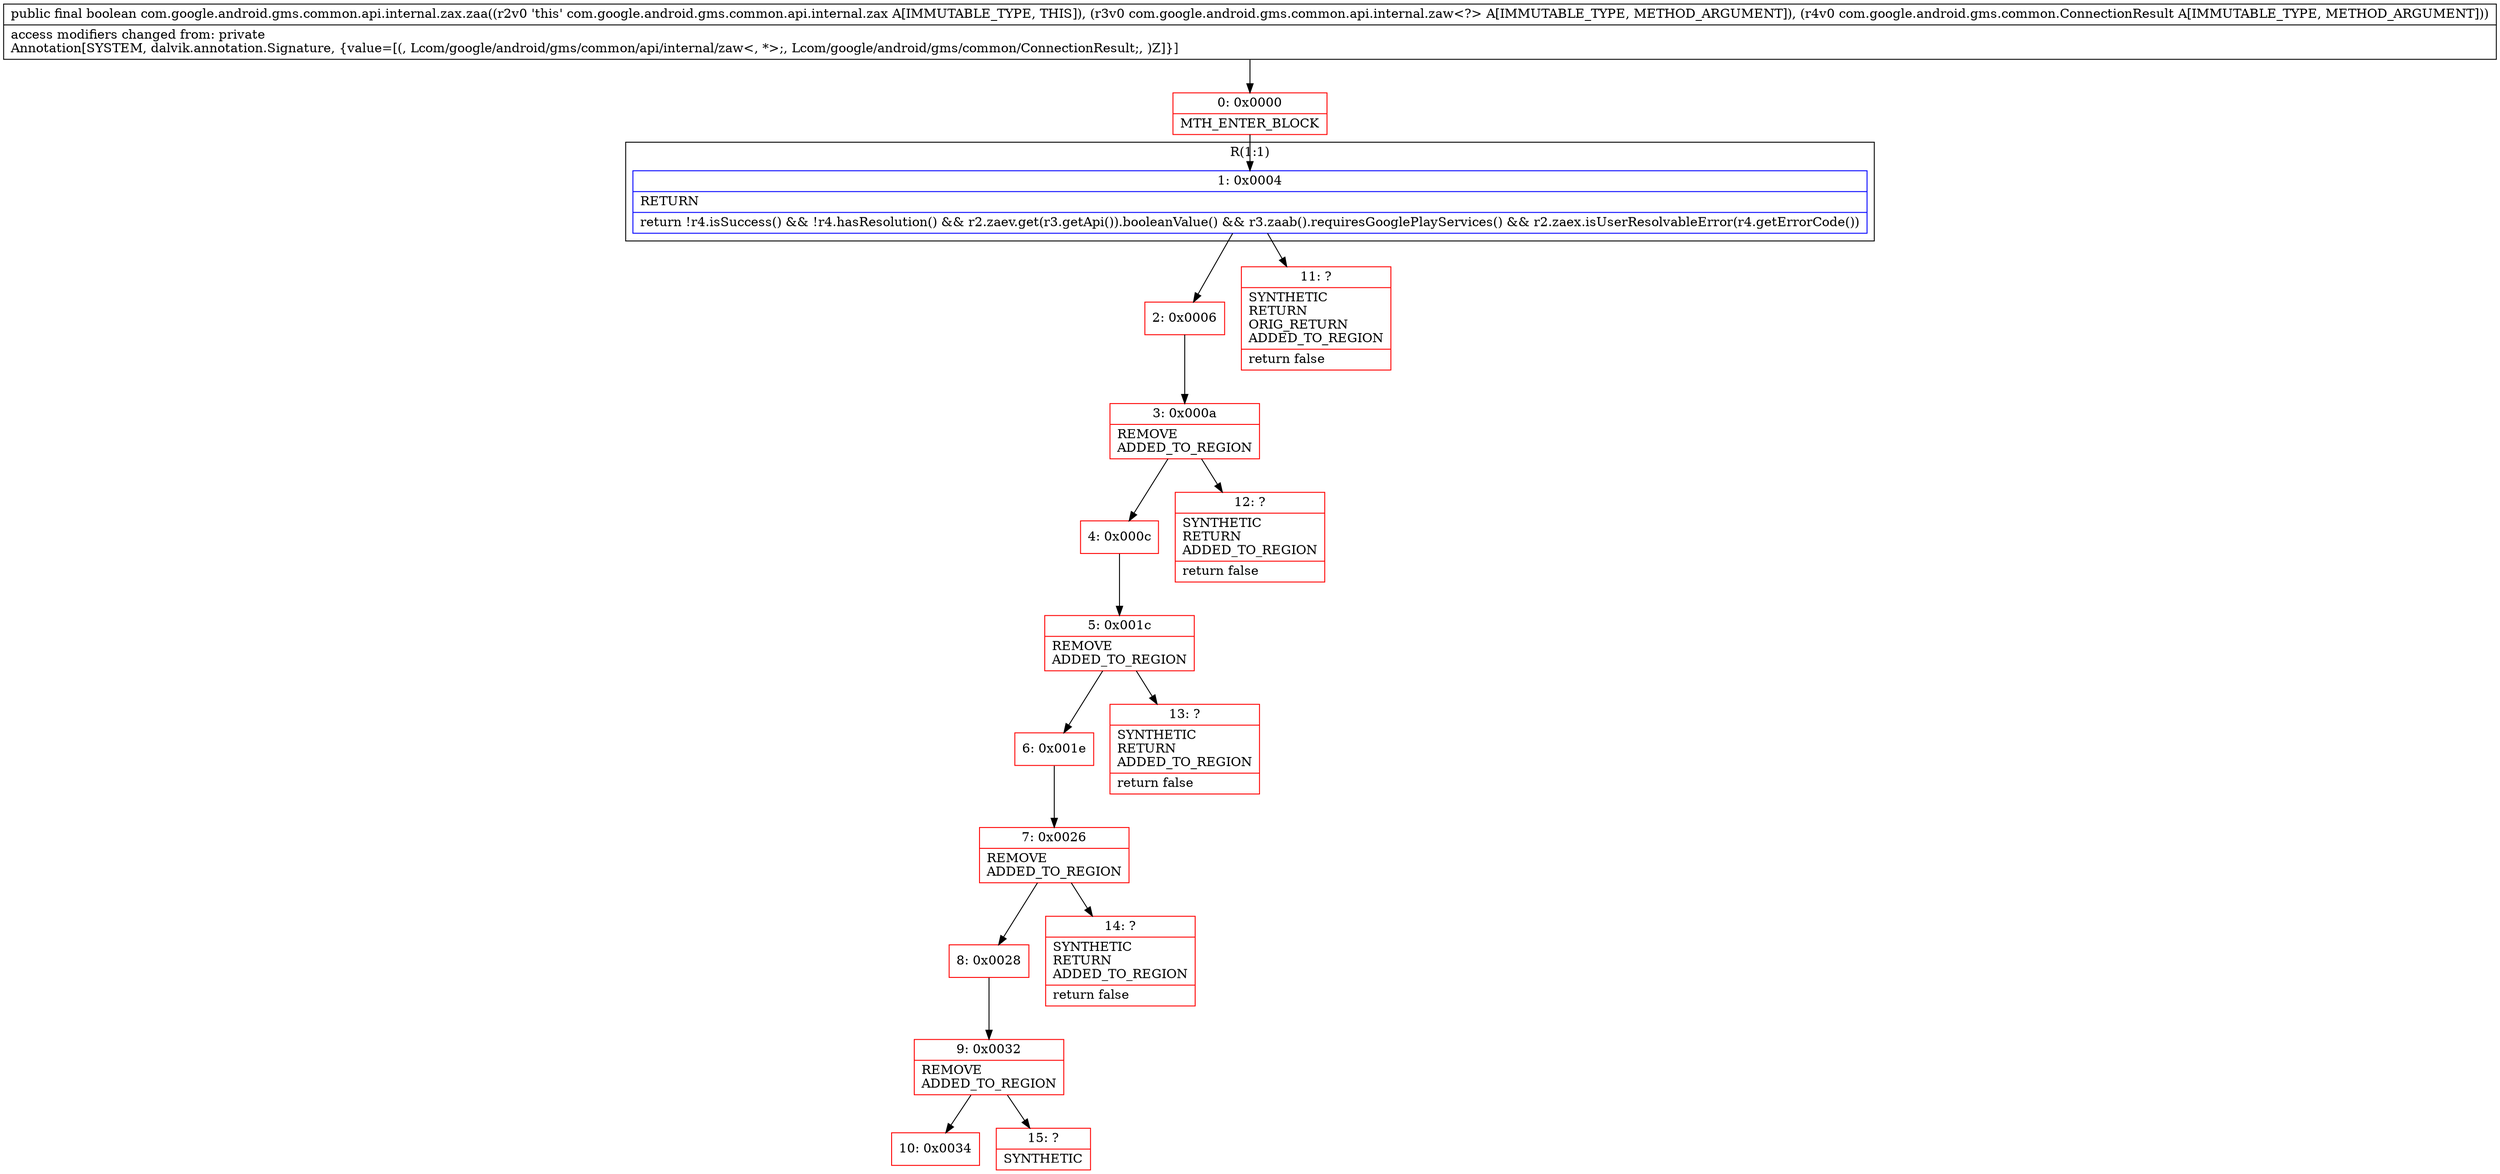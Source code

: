 digraph "CFG forcom.google.android.gms.common.api.internal.zax.zaa(Lcom\/google\/android\/gms\/common\/api\/internal\/zaw;Lcom\/google\/android\/gms\/common\/ConnectionResult;)Z" {
subgraph cluster_Region_1921880492 {
label = "R(1:1)";
node [shape=record,color=blue];
Node_1 [shape=record,label="{1\:\ 0x0004|RETURN\l|return !r4.isSuccess() && !r4.hasResolution() && r2.zaev.get(r3.getApi()).booleanValue() && r3.zaab().requiresGooglePlayServices() && r2.zaex.isUserResolvableError(r4.getErrorCode())\l}"];
}
Node_0 [shape=record,color=red,label="{0\:\ 0x0000|MTH_ENTER_BLOCK\l}"];
Node_2 [shape=record,color=red,label="{2\:\ 0x0006}"];
Node_3 [shape=record,color=red,label="{3\:\ 0x000a|REMOVE\lADDED_TO_REGION\l}"];
Node_4 [shape=record,color=red,label="{4\:\ 0x000c}"];
Node_5 [shape=record,color=red,label="{5\:\ 0x001c|REMOVE\lADDED_TO_REGION\l}"];
Node_6 [shape=record,color=red,label="{6\:\ 0x001e}"];
Node_7 [shape=record,color=red,label="{7\:\ 0x0026|REMOVE\lADDED_TO_REGION\l}"];
Node_8 [shape=record,color=red,label="{8\:\ 0x0028}"];
Node_9 [shape=record,color=red,label="{9\:\ 0x0032|REMOVE\lADDED_TO_REGION\l}"];
Node_10 [shape=record,color=red,label="{10\:\ 0x0034}"];
Node_11 [shape=record,color=red,label="{11\:\ ?|SYNTHETIC\lRETURN\lORIG_RETURN\lADDED_TO_REGION\l|return false\l}"];
Node_12 [shape=record,color=red,label="{12\:\ ?|SYNTHETIC\lRETURN\lADDED_TO_REGION\l|return false\l}"];
Node_13 [shape=record,color=red,label="{13\:\ ?|SYNTHETIC\lRETURN\lADDED_TO_REGION\l|return false\l}"];
Node_14 [shape=record,color=red,label="{14\:\ ?|SYNTHETIC\lRETURN\lADDED_TO_REGION\l|return false\l}"];
Node_15 [shape=record,color=red,label="{15\:\ ?|SYNTHETIC\l}"];
MethodNode[shape=record,label="{public final boolean com.google.android.gms.common.api.internal.zax.zaa((r2v0 'this' com.google.android.gms.common.api.internal.zax A[IMMUTABLE_TYPE, THIS]), (r3v0 com.google.android.gms.common.api.internal.zaw\<?\> A[IMMUTABLE_TYPE, METHOD_ARGUMENT]), (r4v0 com.google.android.gms.common.ConnectionResult A[IMMUTABLE_TYPE, METHOD_ARGUMENT]))  | access modifiers changed from: private\lAnnotation[SYSTEM, dalvik.annotation.Signature, \{value=[(, Lcom\/google\/android\/gms\/common\/api\/internal\/zaw\<, *\>;, Lcom\/google\/android\/gms\/common\/ConnectionResult;, )Z]\}]\l}"];
MethodNode -> Node_0;
Node_1 -> Node_2;
Node_1 -> Node_11;
Node_0 -> Node_1;
Node_2 -> Node_3;
Node_3 -> Node_4;
Node_3 -> Node_12;
Node_4 -> Node_5;
Node_5 -> Node_6;
Node_5 -> Node_13;
Node_6 -> Node_7;
Node_7 -> Node_8;
Node_7 -> Node_14;
Node_8 -> Node_9;
Node_9 -> Node_10;
Node_9 -> Node_15;
}

